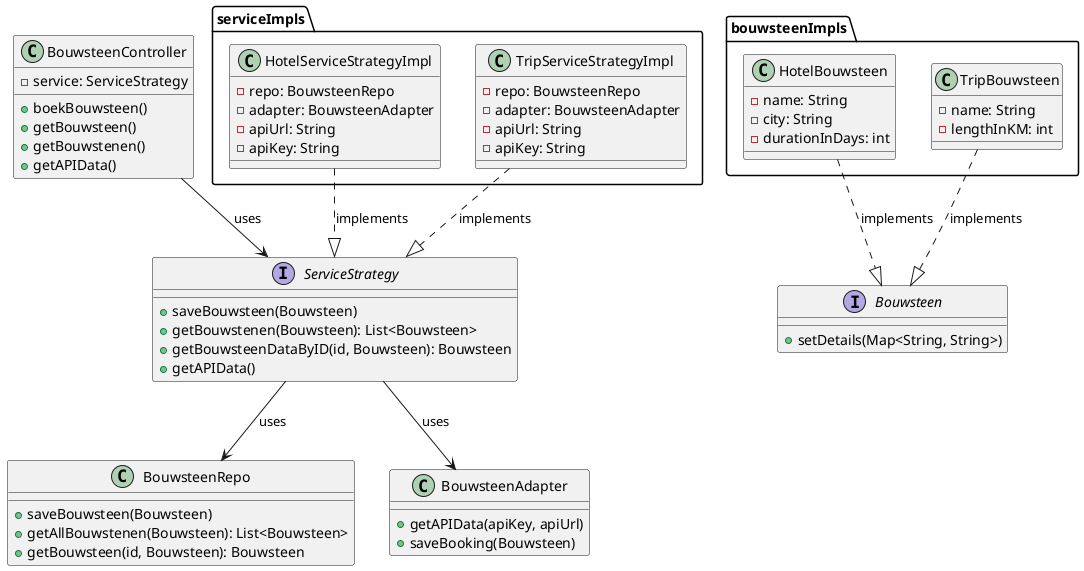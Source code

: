 @startuml

class BouwsteenController{
    - service: ServiceStrategy
    + boekBouwsteen()
    + getBouwsteen()
    + getBouwstenen()
    + getAPIData()
}

interface ServiceStrategy{
    + saveBouwsteen(Bouwsteen)
    + getBouwstenen(Bouwsteen): List<Bouwsteen>
    + getBouwsteenDataByID(id, Bouwsteen): Bouwsteen
    + getAPIData()
}

package serviceImpls{
    class HotelServiceStrategyImpl{
        - repo: BouwsteenRepo
        - adapter: BouwsteenAdapter
        - apiUrl: String
        - apiKey: String
    }
    class TripServiceStrategyImpl{
        - repo: BouwsteenRepo
        - adapter: BouwsteenAdapter
        - apiUrl: String
        - apiKey: String
    }
}

interface Bouwsteen{
    + setDetails(Map<String, String>)
}

package bouwsteenImpls{
    class HotelBouwsteen{
        - name: String
        - city: String
        - durationInDays: int
    }
    class TripBouwsteen{
        - name: String
        - lengthInKM: int
    }
}





class BouwsteenRepo{
    + saveBouwsteen(Bouwsteen)
    + getAllBouwstenen(Bouwsteen): List<Bouwsteen>
    + getBouwsteen(id, Bouwsteen): Bouwsteen
}
class BouwsteenAdapter{
    + getAPIData(apiKey, apiUrl)
    + saveBooking(Bouwsteen)
}


BouwsteenController --> ServiceStrategy : uses

HotelServiceStrategyImpl ..|> ServiceStrategy : implements
TripServiceStrategyImpl ..|> ServiceStrategy : implements
HotelBouwsteen ..|> Bouwsteen : implements
TripBouwsteen ..|> Bouwsteen : implements

ServiceStrategy --> BouwsteenRepo : uses
ServiceStrategy --> BouwsteenAdapter : uses







@enduml